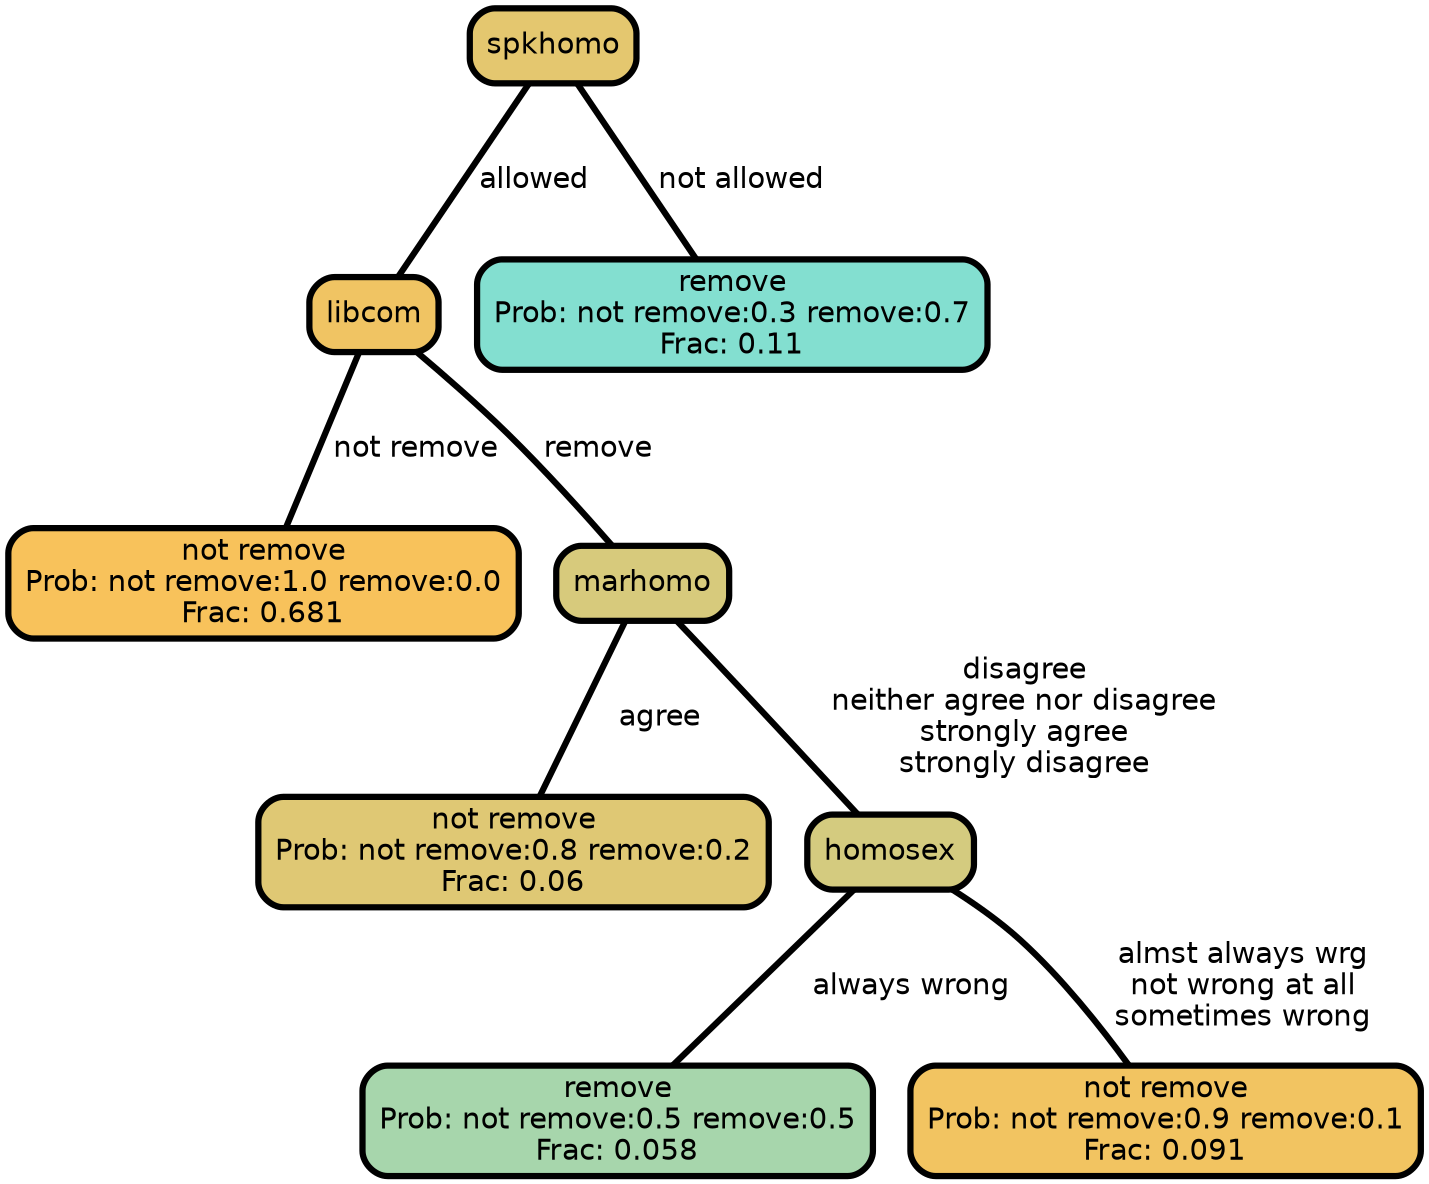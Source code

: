 graph Tree {
node [shape=box, style="filled, rounded",color="black",penwidth="3",fontcolor="black",                 fontname=helvetica] ;
graph [ranksep="0 equally", splines=straight,                 bgcolor=transparent, dpi=200] ;
edge [fontname=helvetica, color=black] ;
0 [label="not remove
Prob: not remove:1.0 remove:0.0
Frac: 0.681", fillcolor="#f8c25b"] ;
1 [label="libcom", fillcolor="#f0c463"] ;
2 [label="not remove
Prob: not remove:0.8 remove:0.2
Frac: 0.06", fillcolor="#dfc874"] ;
3 [label="marhomo", fillcolor="#d7ca7c"] ;
4 [label="remove
Prob: not remove:0.5 remove:0.5
Frac: 0.058", fillcolor="#a7d6ac"] ;
5 [label="homosex", fillcolor="#d4cb7f"] ;
6 [label="not remove
Prob: not remove:0.9 remove:0.1
Frac: 0.091", fillcolor="#f2c461"] ;
7 [label="spkhomo", fillcolor="#e4c76f"] ;
8 [label="remove
Prob: not remove:0.3 remove:0.7
Frac: 0.11", fillcolor="#83dfd0"] ;
1 -- 0 [label=" not remove",penwidth=3] ;
1 -- 3 [label=" remove",penwidth=3] ;
3 -- 2 [label=" agree",penwidth=3] ;
3 -- 5 [label=" disagree\n neither agree nor disagree\n strongly agree\n strongly disagree",penwidth=3] ;
5 -- 4 [label=" always wrong",penwidth=3] ;
5 -- 6 [label=" almst always wrg\n not wrong at all\n sometimes wrong",penwidth=3] ;
7 -- 1 [label=" allowed",penwidth=3] ;
7 -- 8 [label=" not allowed",penwidth=3] ;
{rank = same;}}